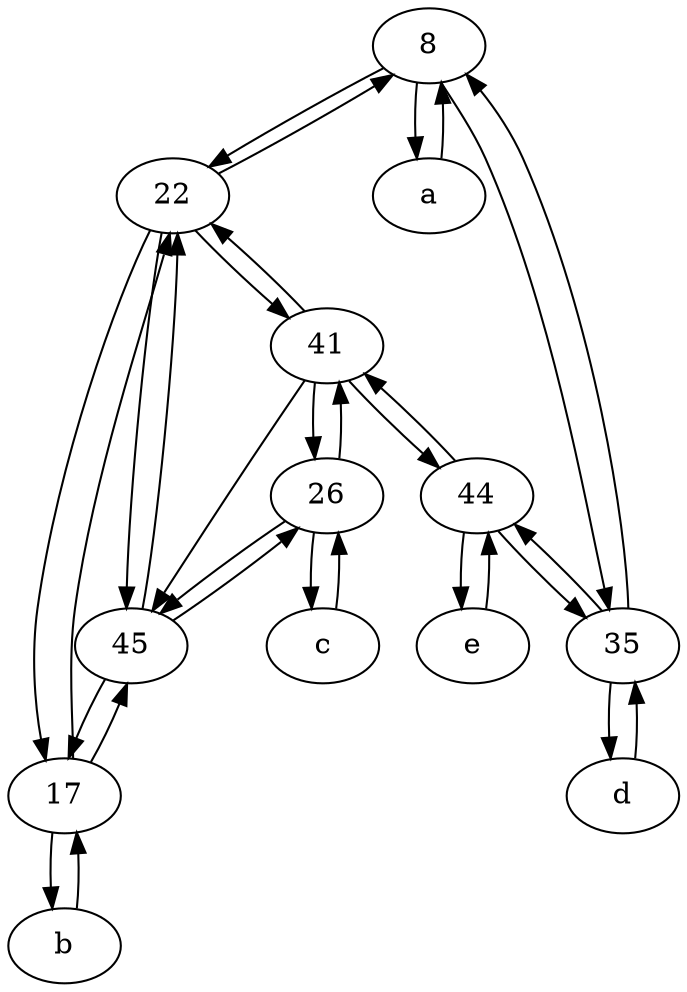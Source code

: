 digraph  {
	8;
	17;
	26;
	e [pos="30,50!"];
	22;
	45;
	41;
	b [pos="50,20!"];
	c [pos="20,10!"];
	a [pos="40,10!"];
	44;
	35;
	d [pos="20,30!"];
	22 -> 45;
	45 -> 22;
	26 -> c;
	45 -> 26;
	26 -> 41;
	44 -> 35;
	35 -> d;
	b -> 17;
	35 -> 44;
	17 -> 22;
	c -> 26;
	17 -> 45;
	41 -> 26;
	44 -> e;
	a -> 8;
	17 -> b;
	41 -> 44;
	44 -> 41;
	d -> 35;
	22 -> 17;
	45 -> 17;
	8 -> 35;
	22 -> 8;
	41 -> 22;
	41 -> 45;
	22 -> 41;
	8 -> a;
	e -> 44;
	26 -> 45;
	8 -> 22;
	35 -> 8;

	}